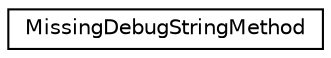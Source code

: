 digraph "Иерархия классов. Графический вид."
{
 // LATEX_PDF_SIZE
  edge [fontname="Helvetica",fontsize="10",labelfontname="Helvetica",labelfontsize="10"];
  node [fontname="Helvetica",fontsize="10",shape=record];
  rankdir="LR";
  Node0 [label="MissingDebugStringMethod",height=0.2,width=0.4,color="black", fillcolor="white", style="filled",URL="$structMissingDebugStringMethod.html",tooltip=" "];
}
